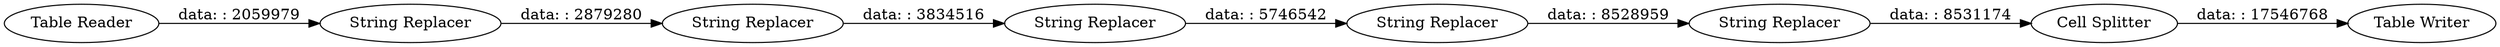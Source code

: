 digraph {
	"-6201142444369892882_4" [label="String Replacer"]
	"-6201142444369892882_340" [label="Cell Splitter"]
	"-6201142444369892882_341" [label="Table Writer"]
	"-6201142444369892882_5" [label="String Replacer"]
	"-6201142444369892882_338" [label="String Replacer"]
	"-6201142444369892882_1" [label="Table Reader"]
	"-6201142444369892882_339" [label="String Replacer"]
	"-6201142444369892882_3" [label="String Replacer"]
	"-6201142444369892882_5" -> "-6201142444369892882_339" [label="data: : 8528959"]
	"-6201142444369892882_3" -> "-6201142444369892882_4" [label="data: : 3834516"]
	"-6201142444369892882_338" -> "-6201142444369892882_3" [label="data: : 2879280"]
	"-6201142444369892882_339" -> "-6201142444369892882_340" [label="data: : 8531174"]
	"-6201142444369892882_340" -> "-6201142444369892882_341" [label="data: : 17546768"]
	"-6201142444369892882_4" -> "-6201142444369892882_5" [label="data: : 5746542"]
	"-6201142444369892882_1" -> "-6201142444369892882_338" [label="data: : 2059979"]
	rankdir=LR
}
